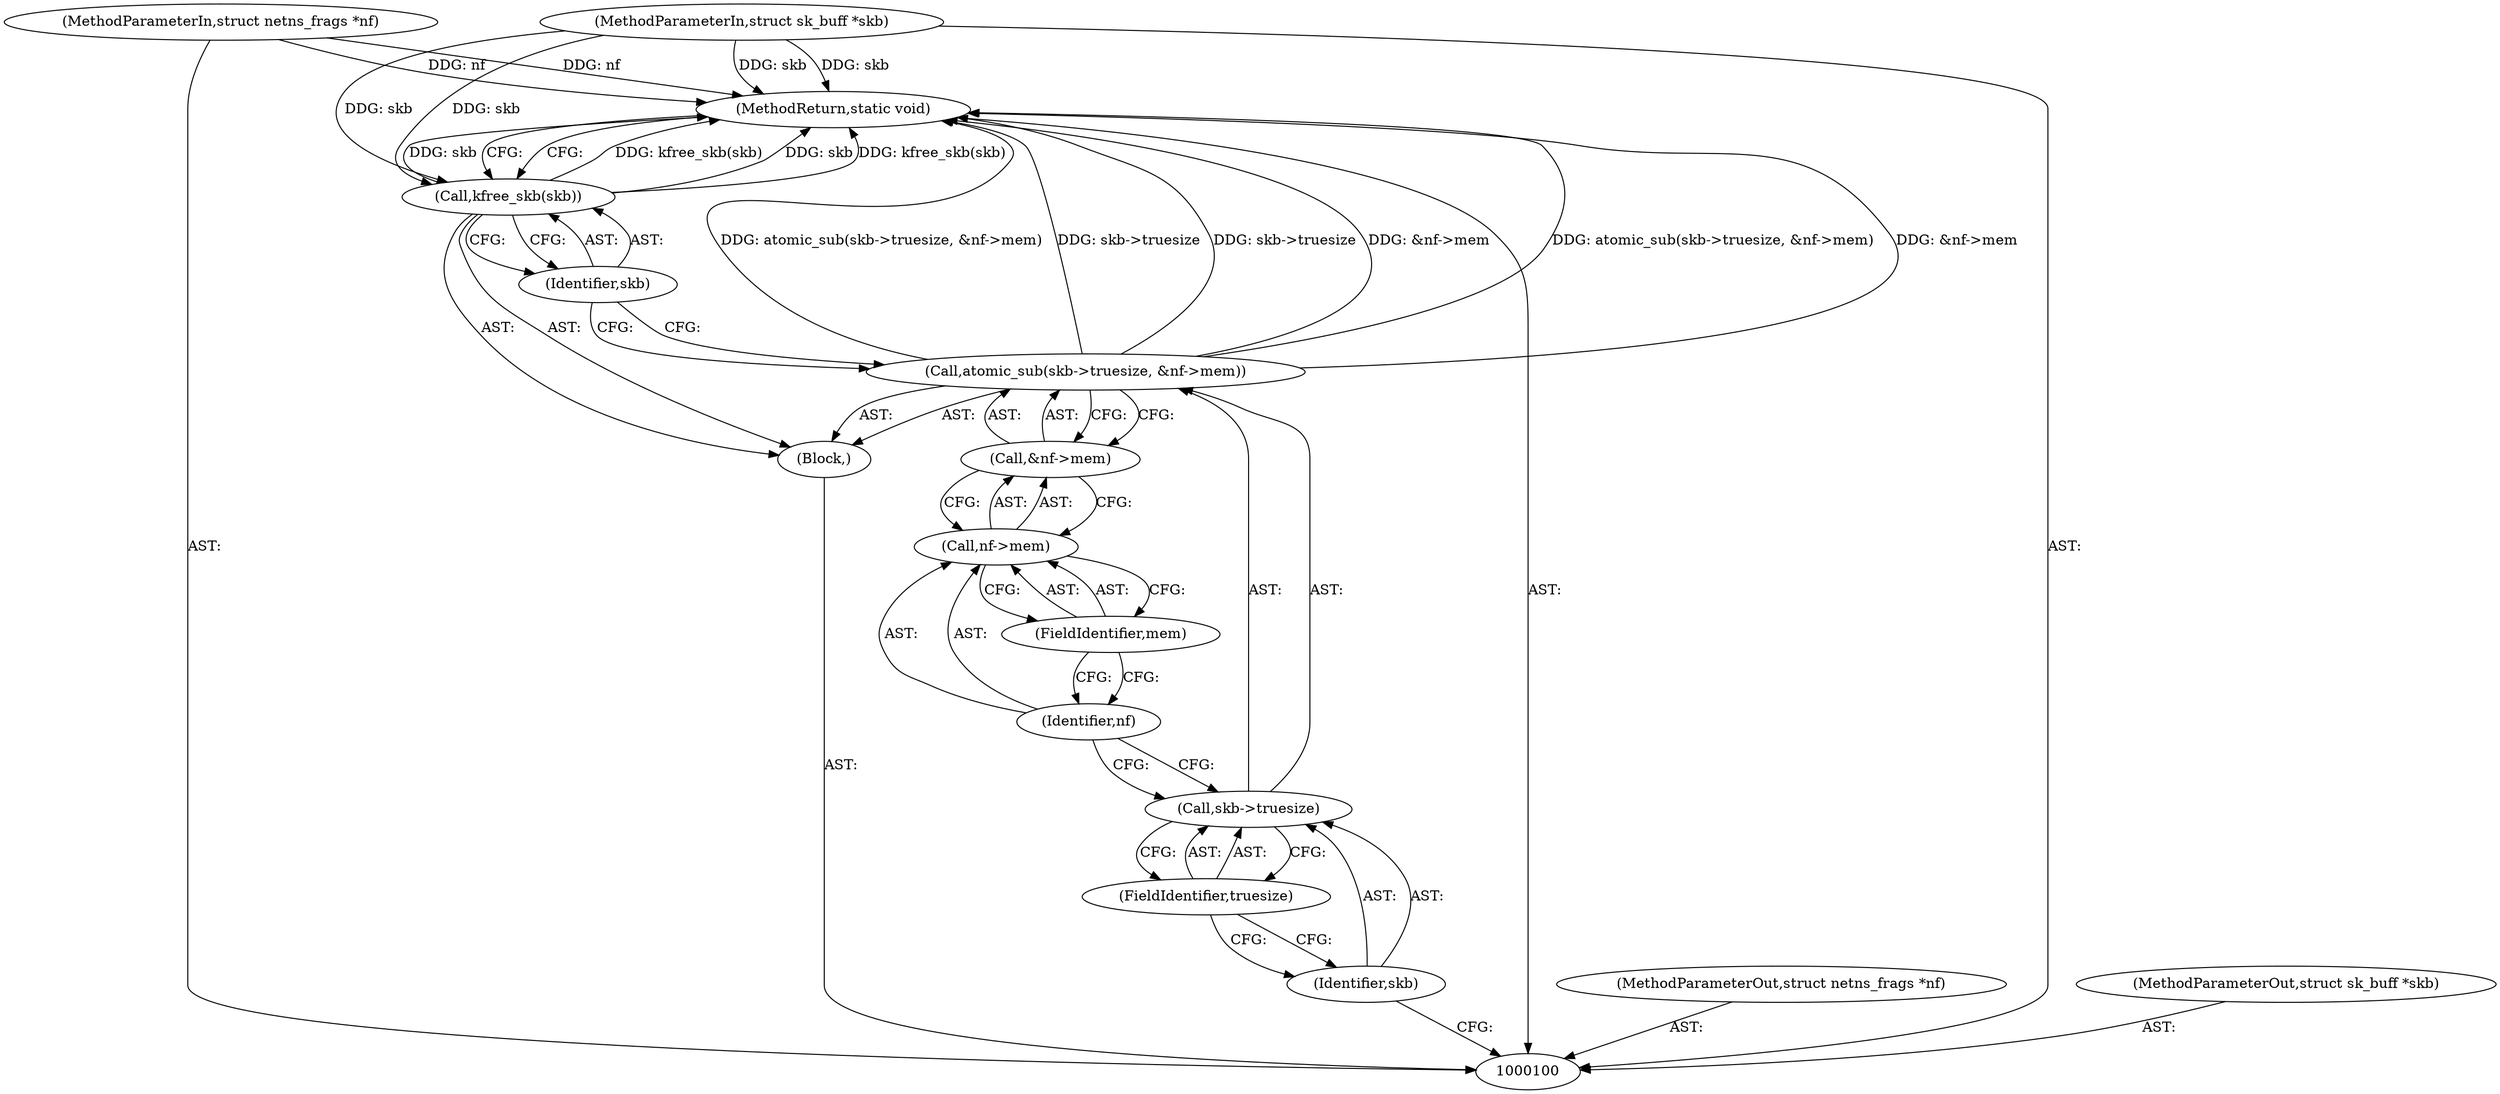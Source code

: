 digraph "1_linux_70789d7052239992824628db8133de08dc78e593" {
"1000114" [label="(MethodReturn,static void)"];
"1000101" [label="(MethodParameterIn,struct netns_frags *nf)"];
"1000138" [label="(MethodParameterOut,struct netns_frags *nf)"];
"1000102" [label="(MethodParameterIn,struct sk_buff *skb)"];
"1000139" [label="(MethodParameterOut,struct sk_buff *skb)"];
"1000103" [label="(Block,)"];
"1000104" [label="(Call,atomic_sub(skb->truesize, &nf->mem))"];
"1000105" [label="(Call,skb->truesize)"];
"1000106" [label="(Identifier,skb)"];
"1000107" [label="(FieldIdentifier,truesize)"];
"1000108" [label="(Call,&nf->mem)"];
"1000109" [label="(Call,nf->mem)"];
"1000110" [label="(Identifier,nf)"];
"1000111" [label="(FieldIdentifier,mem)"];
"1000112" [label="(Call,kfree_skb(skb))"];
"1000113" [label="(Identifier,skb)"];
"1000114" -> "1000100"  [label="AST: "];
"1000114" -> "1000112"  [label="CFG: "];
"1000104" -> "1000114"  [label="DDG: &nf->mem"];
"1000104" -> "1000114"  [label="DDG: atomic_sub(skb->truesize, &nf->mem)"];
"1000104" -> "1000114"  [label="DDG: skb->truesize"];
"1000102" -> "1000114"  [label="DDG: skb"];
"1000112" -> "1000114"  [label="DDG: kfree_skb(skb)"];
"1000112" -> "1000114"  [label="DDG: skb"];
"1000101" -> "1000114"  [label="DDG: nf"];
"1000101" -> "1000100"  [label="AST: "];
"1000101" -> "1000114"  [label="DDG: nf"];
"1000138" -> "1000100"  [label="AST: "];
"1000102" -> "1000100"  [label="AST: "];
"1000102" -> "1000114"  [label="DDG: skb"];
"1000102" -> "1000112"  [label="DDG: skb"];
"1000139" -> "1000100"  [label="AST: "];
"1000103" -> "1000100"  [label="AST: "];
"1000104" -> "1000103"  [label="AST: "];
"1000112" -> "1000103"  [label="AST: "];
"1000104" -> "1000103"  [label="AST: "];
"1000104" -> "1000108"  [label="CFG: "];
"1000105" -> "1000104"  [label="AST: "];
"1000108" -> "1000104"  [label="AST: "];
"1000113" -> "1000104"  [label="CFG: "];
"1000104" -> "1000114"  [label="DDG: &nf->mem"];
"1000104" -> "1000114"  [label="DDG: atomic_sub(skb->truesize, &nf->mem)"];
"1000104" -> "1000114"  [label="DDG: skb->truesize"];
"1000105" -> "1000104"  [label="AST: "];
"1000105" -> "1000107"  [label="CFG: "];
"1000106" -> "1000105"  [label="AST: "];
"1000107" -> "1000105"  [label="AST: "];
"1000110" -> "1000105"  [label="CFG: "];
"1000106" -> "1000105"  [label="AST: "];
"1000106" -> "1000100"  [label="CFG: "];
"1000107" -> "1000106"  [label="CFG: "];
"1000107" -> "1000105"  [label="AST: "];
"1000107" -> "1000106"  [label="CFG: "];
"1000105" -> "1000107"  [label="CFG: "];
"1000108" -> "1000104"  [label="AST: "];
"1000108" -> "1000109"  [label="CFG: "];
"1000109" -> "1000108"  [label="AST: "];
"1000104" -> "1000108"  [label="CFG: "];
"1000109" -> "1000108"  [label="AST: "];
"1000109" -> "1000111"  [label="CFG: "];
"1000110" -> "1000109"  [label="AST: "];
"1000111" -> "1000109"  [label="AST: "];
"1000108" -> "1000109"  [label="CFG: "];
"1000110" -> "1000109"  [label="AST: "];
"1000110" -> "1000105"  [label="CFG: "];
"1000111" -> "1000110"  [label="CFG: "];
"1000111" -> "1000109"  [label="AST: "];
"1000111" -> "1000110"  [label="CFG: "];
"1000109" -> "1000111"  [label="CFG: "];
"1000112" -> "1000103"  [label="AST: "];
"1000112" -> "1000113"  [label="CFG: "];
"1000113" -> "1000112"  [label="AST: "];
"1000114" -> "1000112"  [label="CFG: "];
"1000112" -> "1000114"  [label="DDG: kfree_skb(skb)"];
"1000112" -> "1000114"  [label="DDG: skb"];
"1000102" -> "1000112"  [label="DDG: skb"];
"1000113" -> "1000112"  [label="AST: "];
"1000113" -> "1000104"  [label="CFG: "];
"1000112" -> "1000113"  [label="CFG: "];
}
